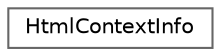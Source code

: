 digraph "Graphical Class Hierarchy"
{
 // INTERACTIVE_SVG=YES
 // LATEX_PDF_SIZE
  bgcolor="transparent";
  edge [fontname=Helvetica,fontsize=10,labelfontname=Helvetica,labelfontsize=10];
  node [fontname=Helvetica,fontsize=10,shape=box,height=0.2,width=0.4];
  rankdir="LR";
  Node0 [id="Node000000",label="HtmlContextInfo",height=0.2,width=0.4,color="grey40", fillcolor="white", style="filled",URL="$d6/deb/struct_html_context_info.html",tooltip=" "];
}
